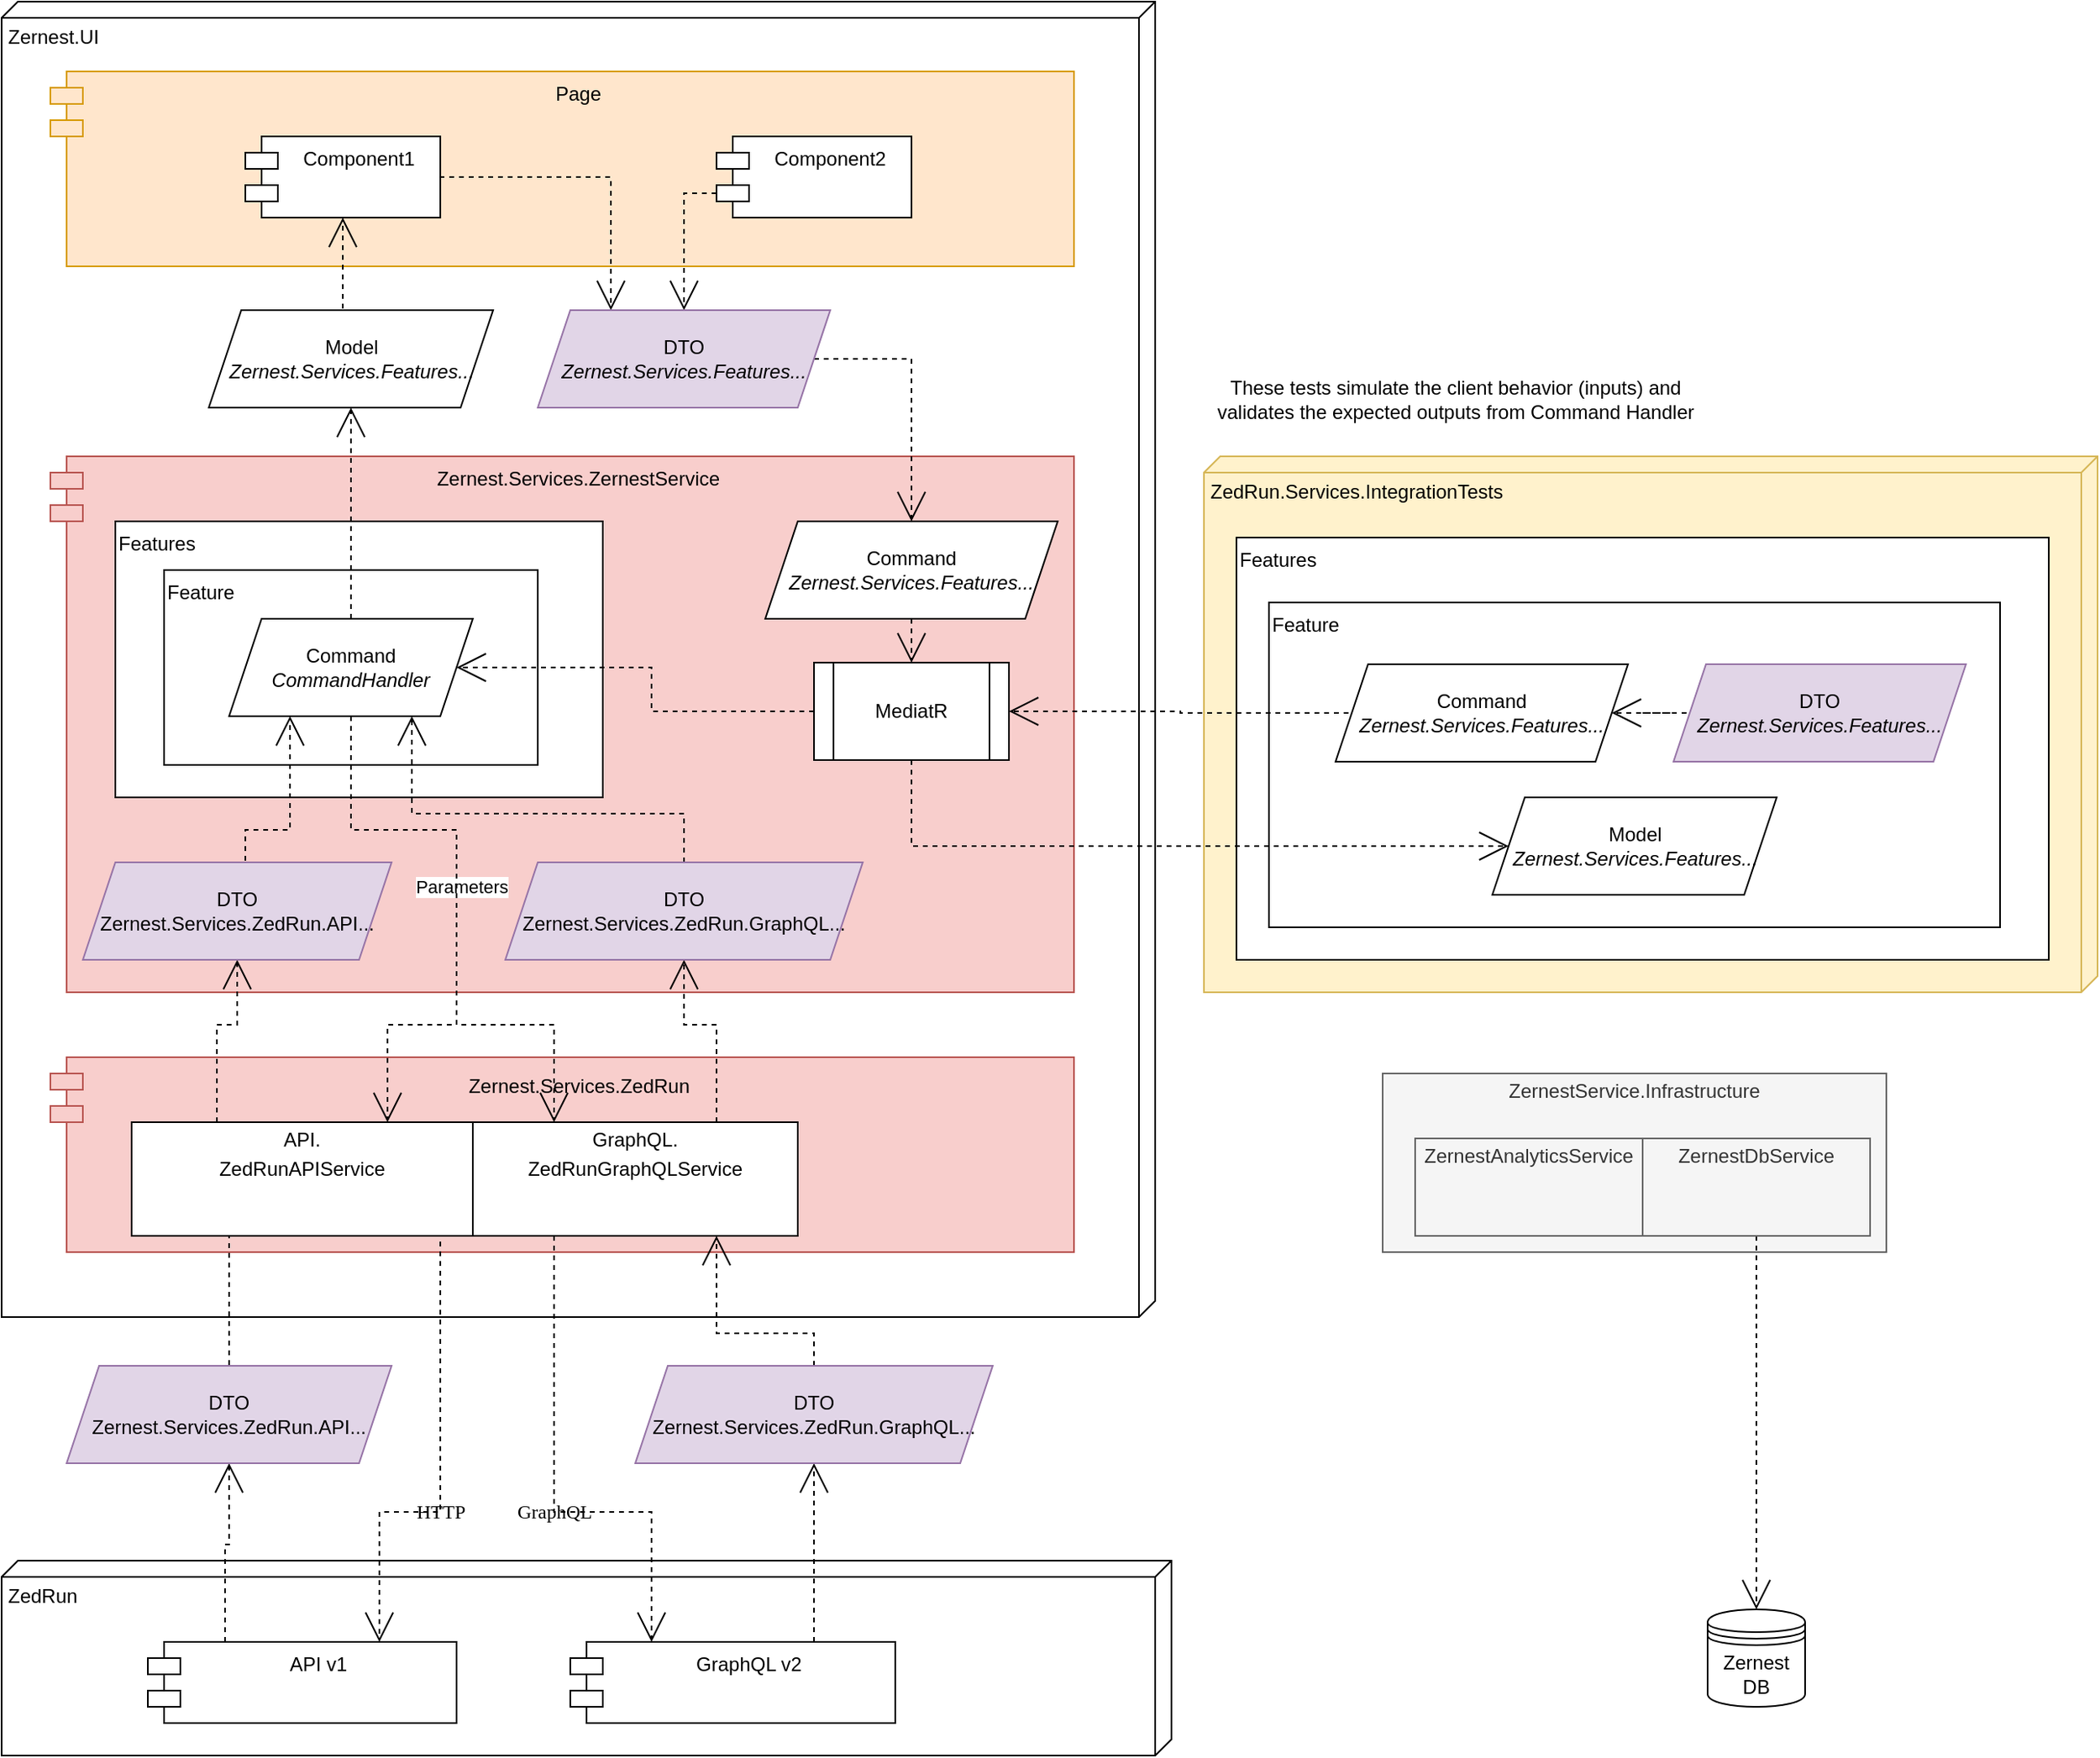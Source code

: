 <mxfile version="17.4.2" type="device"><diagram name="Page-1" id="5f0bae14-7c28-e335-631c-24af17079c00"><mxGraphModel dx="1574" dy="1236" grid="1" gridSize="10" guides="1" tooltips="1" connect="1" arrows="1" fold="1" page="1" pageScale="1" pageWidth="1100" pageHeight="850" background="none" math="0" shadow="0"><root><mxCell id="0"/><mxCell id="1" parent="0"/><mxCell id="P2ftvCXumuJaKRmrxvdM-1" value="Zernest.UI" style="verticalAlign=top;align=left;spacingTop=8;spacingLeft=2;spacingRight=12;shape=cube;size=10;direction=south;fontStyle=0;html=1;" parent="1" vertex="1"><mxGeometry x="50" y="100" width="710" height="810" as="geometry"/></mxCell><mxCell id="P2ftvCXumuJaKRmrxvdM-2" value="Zernest.Services.ZernestService" style="shape=module;align=left;spacingLeft=20;align=center;verticalAlign=top;fillColor=#f8cecc;strokeColor=#b85450;" parent="1" vertex="1"><mxGeometry x="80" y="380" width="630" height="330" as="geometry"/></mxCell><mxCell id="P2ftvCXumuJaKRmrxvdM-3" value="ZedRun" style="verticalAlign=top;align=left;spacingTop=8;spacingLeft=2;spacingRight=12;shape=cube;size=10;direction=south;fontStyle=0;html=1;" parent="1" vertex="1"><mxGeometry x="50" y="1060" width="720" height="120" as="geometry"/></mxCell><mxCell id="fzmtO7gS6RD8fnmlm0f9-24" style="edgeStyle=orthogonalEdgeStyle;rounded=0;orthogonalLoop=1;jettySize=auto;html=1;exitX=0.25;exitY=0;exitDx=0;exitDy=0;labelBackgroundColor=none;endArrow=open;fontSize=12;fontFamily=Verdana;startArrow=none;startFill=0;startSize=8;endFill=0;endSize=16;dashed=1;entryX=0.5;entryY=1;entryDx=0;entryDy=0;" parent="1" source="P2ftvCXumuJaKRmrxvdM-4" target="fzmtO7gS6RD8fnmlm0f9-25" edge="1"><mxGeometry relative="1" as="geometry"><mxPoint x="195" y="1010" as="targetPoint"/><Array as="points"><mxPoint x="188" y="1050"/><mxPoint x="190" y="1050"/></Array></mxGeometry></mxCell><mxCell id="P2ftvCXumuJaKRmrxvdM-4" value="API v1" style="shape=module;align=left;spacingLeft=20;align=center;verticalAlign=top;" parent="1" vertex="1"><mxGeometry x="140" y="1110" width="190" height="50" as="geometry"/></mxCell><mxCell id="fzmtO7gS6RD8fnmlm0f9-29" style="edgeStyle=orthogonalEdgeStyle;rounded=0;orthogonalLoop=1;jettySize=auto;html=1;exitX=0.75;exitY=0;exitDx=0;exitDy=0;entryX=0.5;entryY=1;entryDx=0;entryDy=0;labelBackgroundColor=none;endArrow=open;fontSize=12;fontFamily=Verdana;startArrow=none;startFill=0;startSize=8;endFill=0;endSize=16;dashed=1;" parent="1" source="P2ftvCXumuJaKRmrxvdM-5" target="fzmtO7gS6RD8fnmlm0f9-31" edge="1"><mxGeometry relative="1" as="geometry"><mxPoint x="560" y="1000" as="targetPoint"/><Array as="points"><mxPoint x="550" y="1040"/><mxPoint x="550" y="1040"/></Array></mxGeometry></mxCell><mxCell id="P2ftvCXumuJaKRmrxvdM-5" value="GraphQL v2" style="shape=module;align=left;spacingLeft=20;align=center;verticalAlign=top;" parent="1" vertex="1"><mxGeometry x="400" y="1110" width="200" height="50" as="geometry"/></mxCell><mxCell id="P2ftvCXumuJaKRmrxvdM-10" value="&lt;p style=&quot;margin: 0px ; margin-top: 4px ; text-align: center&quot;&gt;Zernest.Services.ZedRun&lt;/p&gt;" style="shape=module;align=left;spacingLeft=20;align=center;verticalAlign=top;fontFamily=Helvetica;fontSize=12;strokeColor=#b85450;fillColor=#f8cecc;html=1;" parent="1" vertex="1"><mxGeometry x="80" y="750" width="630" height="120" as="geometry"/></mxCell><mxCell id="fzmtO7gS6RD8fnmlm0f9-22" style="edgeStyle=orthogonalEdgeStyle;rounded=0;orthogonalLoop=1;jettySize=auto;html=1;exitX=0.25;exitY=0;exitDx=0;exitDy=0;labelBackgroundColor=none;endArrow=open;fontSize=12;fontFamily=Verdana;startArrow=none;startFill=0;startSize=8;endFill=0;endSize=16;dashed=1;" parent="1" source="P2ftvCXumuJaKRmrxvdM-6" target="fzmtO7gS6RD8fnmlm0f9-19" edge="1"><mxGeometry relative="1" as="geometry"><Array as="points"><mxPoint x="183" y="730"/><mxPoint x="195" y="730"/></Array></mxGeometry></mxCell><mxCell id="P2ftvCXumuJaKRmrxvdM-6" value="&lt;p style=&quot;margin: 0px ; margin-top: 4px ; text-align: center&quot;&gt;API.&lt;/p&gt;&lt;p style=&quot;margin: 0px ; margin-top: 4px ; text-align: center&quot;&gt;ZedRunAPIService&lt;/p&gt;" style="verticalAlign=top;align=left;overflow=fill;fontSize=12;fontFamily=Helvetica;html=1;" parent="1" vertex="1"><mxGeometry x="130" y="790" width="210" height="70" as="geometry"/></mxCell><mxCell id="fzmtO7gS6RD8fnmlm0f9-34" style="edgeStyle=orthogonalEdgeStyle;rounded=0;orthogonalLoop=1;jettySize=auto;html=1;exitX=0.75;exitY=0;exitDx=0;exitDy=0;labelBackgroundColor=none;endArrow=open;fontSize=12;fontFamily=Verdana;startArrow=none;startFill=0;startSize=8;endFill=0;endSize=16;dashed=1;" parent="1" source="P2ftvCXumuJaKRmrxvdM-7" target="fzmtO7gS6RD8fnmlm0f9-33" edge="1"><mxGeometry relative="1" as="geometry"><Array as="points"><mxPoint x="490" y="730"/><mxPoint x="470" y="730"/></Array></mxGeometry></mxCell><mxCell id="P2ftvCXumuJaKRmrxvdM-7" value="&lt;p style=&quot;margin: 0px ; margin-top: 4px ; text-align: center&quot;&gt;GraphQL.&lt;/p&gt;&lt;p style=&quot;margin: 0px ; margin-top: 4px ; text-align: center&quot;&gt;ZedRunGraphQLService&lt;br&gt;&lt;/p&gt;" style="verticalAlign=top;align=left;overflow=fill;fontSize=12;fontFamily=Helvetica;html=1;" parent="1" vertex="1"><mxGeometry x="340" y="790" width="200" height="70" as="geometry"/></mxCell><mxCell id="P2ftvCXumuJaKRmrxvdM-11" value="Zernest DB" style="shape=datastore;whiteSpace=wrap;html=1;" parent="1" vertex="1"><mxGeometry x="1100" y="1090" width="60" height="60" as="geometry"/></mxCell><mxCell id="P2ftvCXumuJaKRmrxvdM-12" value="&lt;p style=&quot;margin: 0px ; margin-top: 4px ; text-align: center&quot;&gt;ZernestService.Infrastructure&lt;/p&gt;" style="verticalAlign=top;align=left;overflow=fill;fontSize=12;fontFamily=Helvetica;html=1;fillColor=#f5f5f5;fontColor=#333333;strokeColor=#666666;" parent="1" vertex="1"><mxGeometry x="900" y="760" width="310" height="110" as="geometry"/></mxCell><mxCell id="P2ftvCXumuJaKRmrxvdM-15" style="edgeStyle=orthogonalEdgeStyle;rounded=0;orthogonalLoop=1;jettySize=auto;html=1;exitX=0.5;exitY=1;exitDx=0;exitDy=0;entryX=0.5;entryY=0;entryDx=0;entryDy=0;labelBackgroundColor=none;endArrow=open;fontSize=12;fontFamily=Verdana;startArrow=none;startFill=0;startSize=8;endFill=0;endSize=16;dashed=1;" parent="1" source="P2ftvCXumuJaKRmrxvdM-13" target="P2ftvCXumuJaKRmrxvdM-11" edge="1"><mxGeometry relative="1" as="geometry"/></mxCell><mxCell id="P2ftvCXumuJaKRmrxvdM-13" value="&lt;p style=&quot;margin: 0px ; margin-top: 4px ; text-align: center&quot;&gt;ZernestDbService&lt;/p&gt;" style="verticalAlign=top;align=left;overflow=fill;fontSize=12;fontFamily=Helvetica;html=1;fillColor=#f5f5f5;fontColor=#333333;strokeColor=#666666;" parent="1" vertex="1"><mxGeometry x="1060" y="800" width="140" height="60" as="geometry"/></mxCell><mxCell id="P2ftvCXumuJaKRmrxvdM-14" value="&lt;p style=&quot;margin: 0px ; margin-top: 4px ; text-align: center&quot;&gt;ZernestAnalyticsService&lt;/p&gt;" style="verticalAlign=top;align=left;overflow=fill;fontSize=12;fontFamily=Helvetica;html=1;fillColor=#f5f5f5;fontColor=#333333;strokeColor=#666666;" parent="1" vertex="1"><mxGeometry x="920" y="800" width="140" height="60" as="geometry"/></mxCell><mxCell id="P2ftvCXumuJaKRmrxvdM-21" value="" style="edgeStyle=orthogonalEdgeStyle;rounded=0;orthogonalLoop=1;jettySize=auto;html=1;exitX=0.25;exitY=1;exitDx=0;exitDy=0;labelBackgroundColor=none;endArrow=none;fontSize=12;fontFamily=Verdana;startArrow=none;startFill=0;startSize=8;endFill=0;endSize=16;dashed=1;entryX=0.5;entryY=0;entryDx=0;entryDy=0;" parent="1" source="P2ftvCXumuJaKRmrxvdM-6" target="fzmtO7gS6RD8fnmlm0f9-25" edge="1"><mxGeometry relative="1" as="geometry"><mxPoint x="320" y="860" as="sourcePoint"/><mxPoint x="150.059" y="960" as="targetPoint"/><Array as="points"><mxPoint x="190" y="860"/></Array></mxGeometry></mxCell><mxCell id="fzmtO7gS6RD8fnmlm0f9-1" value="Page" style="shape=module;align=center;spacingLeft=20;align=center;verticalAlign=top;fillColor=#ffe6cc;strokeColor=#d79b00;" parent="1" vertex="1"><mxGeometry x="80" y="143" width="630" height="120" as="geometry"/></mxCell><mxCell id="fzmtO7gS6RD8fnmlm0f9-4" style="edgeStyle=orthogonalEdgeStyle;rounded=0;orthogonalLoop=1;jettySize=auto;html=1;exitX=1;exitY=0.75;exitDx=0;exitDy=0;labelBackgroundColor=none;endArrow=open;fontSize=12;fontFamily=Verdana;startArrow=none;startFill=0;startSize=8;endFill=0;endSize=16;dashed=1;entryX=0.25;entryY=0;entryDx=0;entryDy=0;" parent="1" source="fzmtO7gS6RD8fnmlm0f9-2" target="fzmtO7gS6RD8fnmlm0f9-6" edge="1"><mxGeometry relative="1" as="geometry"><Array as="points"><mxPoint x="425" y="208"/></Array></mxGeometry></mxCell><mxCell id="fzmtO7gS6RD8fnmlm0f9-2" value="Component1" style="shape=module;align=left;spacingLeft=20;align=center;verticalAlign=top;" parent="1" vertex="1"><mxGeometry x="200" y="183" width="120" height="50" as="geometry"/></mxCell><mxCell id="fzmtO7gS6RD8fnmlm0f9-5" style="edgeStyle=orthogonalEdgeStyle;rounded=0;orthogonalLoop=1;jettySize=auto;html=1;exitX=1;exitY=0.5;exitDx=0;exitDy=0;labelBackgroundColor=none;endArrow=open;fontSize=12;fontFamily=Verdana;startArrow=none;startFill=0;startSize=8;endFill=0;endSize=16;dashed=1;" parent="1" source="fzmtO7gS6RD8fnmlm0f9-6" target="fzmtO7gS6RD8fnmlm0f9-8" edge="1"><mxGeometry relative="1" as="geometry"><mxPoint x="600" y="460" as="targetPoint"/><Array as="points"><mxPoint x="610" y="320"/></Array></mxGeometry></mxCell><mxCell id="fzmtO7gS6RD8fnmlm0f9-14" style="edgeStyle=orthogonalEdgeStyle;rounded=0;orthogonalLoop=1;jettySize=auto;html=1;exitX=0;exitY=0;exitDx=0;exitDy=35;entryX=0.5;entryY=0;entryDx=0;entryDy=0;labelBackgroundColor=none;endArrow=open;fontSize=12;fontFamily=Verdana;startArrow=none;startFill=0;startSize=8;endFill=0;endSize=16;dashed=1;exitPerimeter=0;" parent="1" source="fzmtO7gS6RD8fnmlm0f9-3" target="fzmtO7gS6RD8fnmlm0f9-6" edge="1"><mxGeometry relative="1" as="geometry"><mxPoint x="485" y="270" as="targetPoint"/><Array as="points"><mxPoint x="470" y="250"/><mxPoint x="470" y="250"/></Array></mxGeometry></mxCell><mxCell id="fzmtO7gS6RD8fnmlm0f9-3" value="Component2" style="shape=module;align=left;spacingLeft=20;align=center;verticalAlign=top;" parent="1" vertex="1"><mxGeometry x="490" y="183" width="120" height="50" as="geometry"/></mxCell><mxCell id="fzmtO7gS6RD8fnmlm0f9-6" value="DTO&lt;br&gt;&lt;i&gt;Zernest.Services.Features...&lt;/i&gt;" style="shape=parallelogram;perimeter=parallelogramPerimeter;whiteSpace=wrap;html=1;fixedSize=1;fillColor=#e1d5e7;strokeColor=#9673a6;" parent="1" vertex="1"><mxGeometry x="380" y="290" width="180" height="60" as="geometry"/></mxCell><mxCell id="fzmtO7gS6RD8fnmlm0f9-12" style="edgeStyle=orthogonalEdgeStyle;rounded=0;orthogonalLoop=1;jettySize=auto;html=1;exitX=0.5;exitY=1;exitDx=0;exitDy=0;entryX=0.5;entryY=0;entryDx=0;entryDy=0;labelBackgroundColor=none;endArrow=open;fontSize=12;fontFamily=Verdana;startArrow=none;startFill=0;startSize=8;endFill=0;endSize=16;dashed=1;" parent="1" source="fzmtO7gS6RD8fnmlm0f9-8" target="fzmtO7gS6RD8fnmlm0f9-11" edge="1"><mxGeometry relative="1" as="geometry"/></mxCell><mxCell id="fzmtO7gS6RD8fnmlm0f9-8" value="Command&lt;br&gt;&lt;i&gt;Zernest.Services.Features...&lt;/i&gt;" style="shape=parallelogram;perimeter=parallelogramPerimeter;whiteSpace=wrap;html=1;fixedSize=1;" parent="1" vertex="1"><mxGeometry x="520" y="420" width="180" height="60" as="geometry"/></mxCell><mxCell id="fzmtO7gS6RD8fnmlm0f9-11" value="MediatR" style="shape=process;whiteSpace=wrap;html=1;backgroundOutline=1;" parent="1" vertex="1"><mxGeometry x="550" y="507" width="120" height="60" as="geometry"/></mxCell><mxCell id="fzmtO7gS6RD8fnmlm0f9-13" value="Features" style="rounded=0;whiteSpace=wrap;html=1;verticalAlign=top;align=left;" parent="1" vertex="1"><mxGeometry x="120" y="420" width="300" height="170" as="geometry"/></mxCell><mxCell id="fzmtO7gS6RD8fnmlm0f9-15" value="Feature" style="rounded=0;whiteSpace=wrap;html=1;verticalAlign=top;align=left;" parent="1" vertex="1"><mxGeometry x="150" y="450" width="230" height="120" as="geometry"/></mxCell><mxCell id="fzmtO7gS6RD8fnmlm0f9-17" style="edgeStyle=orthogonalEdgeStyle;rounded=0;orthogonalLoop=1;jettySize=auto;html=1;exitX=0.5;exitY=1;exitDx=0;exitDy=0;entryX=0.75;entryY=0;entryDx=0;entryDy=0;labelBackgroundColor=none;endArrow=open;fontSize=12;fontFamily=Verdana;startArrow=none;startFill=0;startSize=8;endFill=0;endSize=16;dashed=1;" parent="1" source="fzmtO7gS6RD8fnmlm0f9-16" target="P2ftvCXumuJaKRmrxvdM-6" edge="1"><mxGeometry relative="1" as="geometry"><Array as="points"><mxPoint x="265" y="610"/><mxPoint x="330" y="610"/><mxPoint x="330" y="730"/><mxPoint x="288" y="730"/></Array></mxGeometry></mxCell><mxCell id="fzmtO7gS6RD8fnmlm0f9-23" value="Parameters" style="edgeLabel;html=1;align=center;verticalAlign=middle;resizable=0;points=[];" parent="fzmtO7gS6RD8fnmlm0f9-17" vertex="1" connectable="0"><mxGeometry x="-0.053" y="3" relative="1" as="geometry"><mxPoint as="offset"/></mxGeometry></mxCell><mxCell id="fzmtO7gS6RD8fnmlm0f9-27" style="edgeStyle=orthogonalEdgeStyle;rounded=0;orthogonalLoop=1;jettySize=auto;html=1;exitX=0.5;exitY=0;exitDx=0;exitDy=0;entryX=0.5;entryY=1;entryDx=0;entryDy=0;labelBackgroundColor=none;endArrow=open;fontSize=12;fontFamily=Verdana;startArrow=none;startFill=0;startSize=8;endFill=0;endSize=16;dashed=1;" parent="1" source="fzmtO7gS6RD8fnmlm0f9-16" target="fzmtO7gS6RD8fnmlm0f9-26" edge="1"><mxGeometry relative="1" as="geometry"><Array as="points"><mxPoint x="265" y="370"/><mxPoint x="265" y="370"/></Array></mxGeometry></mxCell><mxCell id="fzmtO7gS6RD8fnmlm0f9-16" value="Command&lt;br&gt;&lt;i&gt;CommandHandler&lt;/i&gt;" style="shape=parallelogram;perimeter=parallelogramPerimeter;whiteSpace=wrap;html=1;fixedSize=1;" parent="1" vertex="1"><mxGeometry x="190" y="480" width="150" height="60" as="geometry"/></mxCell><mxCell id="fzmtO7gS6RD8fnmlm0f9-18" style="edgeStyle=orthogonalEdgeStyle;rounded=0;orthogonalLoop=1;jettySize=auto;html=1;exitX=0;exitY=0.5;exitDx=0;exitDy=0;labelBackgroundColor=none;endArrow=open;fontSize=12;fontFamily=Verdana;startArrow=none;startFill=0;startSize=8;endFill=0;endSize=16;dashed=1;" parent="1" source="fzmtO7gS6RD8fnmlm0f9-11" target="fzmtO7gS6RD8fnmlm0f9-16" edge="1"><mxGeometry relative="1" as="geometry"/></mxCell><mxCell id="fzmtO7gS6RD8fnmlm0f9-20" style="edgeStyle=orthogonalEdgeStyle;rounded=0;orthogonalLoop=1;jettySize=auto;html=1;exitX=0.5;exitY=0;exitDx=0;exitDy=0;entryX=0.25;entryY=1;entryDx=0;entryDy=0;labelBackgroundColor=none;endArrow=open;fontSize=12;fontFamily=Verdana;startArrow=none;startFill=0;startSize=8;endFill=0;endSize=16;dashed=1;" parent="1" source="fzmtO7gS6RD8fnmlm0f9-19" target="fzmtO7gS6RD8fnmlm0f9-16" edge="1"><mxGeometry relative="1" as="geometry"><Array as="points"><mxPoint x="200" y="610"/><mxPoint x="228" y="610"/></Array></mxGeometry></mxCell><mxCell id="fzmtO7gS6RD8fnmlm0f9-19" value="DTO&lt;br&gt;Zernest.Services.ZedRun.API..." style="shape=parallelogram;perimeter=parallelogramPerimeter;whiteSpace=wrap;html=1;fixedSize=1;fillColor=#e1d5e7;strokeColor=#9673a6;" parent="1" vertex="1"><mxGeometry x="100" y="630" width="190" height="60" as="geometry"/></mxCell><mxCell id="fzmtO7gS6RD8fnmlm0f9-25" value="DTO&lt;br&gt;Zernest.Services.ZedRun.API..." style="shape=parallelogram;perimeter=parallelogramPerimeter;whiteSpace=wrap;html=1;fixedSize=1;fillColor=#e1d5e7;strokeColor=#9673a6;" parent="1" vertex="1"><mxGeometry x="90" y="940" width="200" height="60" as="geometry"/></mxCell><mxCell id="fzmtO7gS6RD8fnmlm0f9-28" style="edgeStyle=orthogonalEdgeStyle;rounded=0;orthogonalLoop=1;jettySize=auto;html=1;exitX=0.5;exitY=0;exitDx=0;exitDy=0;entryX=0.5;entryY=1;entryDx=0;entryDy=0;labelBackgroundColor=none;endArrow=open;fontSize=12;fontFamily=Verdana;startArrow=none;startFill=0;startSize=8;endFill=0;endSize=16;dashed=1;" parent="1" source="fzmtO7gS6RD8fnmlm0f9-26" target="fzmtO7gS6RD8fnmlm0f9-2" edge="1"><mxGeometry relative="1" as="geometry"><Array as="points"><mxPoint x="260" y="290"/></Array></mxGeometry></mxCell><mxCell id="fzmtO7gS6RD8fnmlm0f9-26" value="Model&lt;br&gt;&lt;i&gt;Zernest.Services.Features...&lt;/i&gt;" style="shape=parallelogram;perimeter=parallelogramPerimeter;whiteSpace=wrap;html=1;fixedSize=1;" parent="1" vertex="1"><mxGeometry x="177.5" y="290" width="175" height="60" as="geometry"/></mxCell><mxCell id="P2ftvCXumuJaKRmrxvdM-8" value="HTTP" style="edgeStyle=orthogonalEdgeStyle;rounded=0;orthogonalLoop=1;jettySize=auto;html=1;exitX=0.75;exitY=1;exitDx=0;exitDy=0;labelBackgroundColor=none;endArrow=open;fontSize=12;fontFamily=Verdana;startArrow=none;startFill=0;startSize=8;endFill=0;endSize=16;dashed=1;entryX=0.75;entryY=0;entryDx=0;entryDy=0;" parent="1" source="P2ftvCXumuJaKRmrxvdM-6" target="P2ftvCXumuJaKRmrxvdM-4" edge="1"><mxGeometry x="0.266" relative="1" as="geometry"><Array as="points"><mxPoint x="320" y="860"/><mxPoint x="320" y="1030"/><mxPoint x="283" y="1030"/></Array><mxPoint as="offset"/></mxGeometry></mxCell><mxCell id="P2ftvCXumuJaKRmrxvdM-9" value="GraphQL" style="edgeStyle=orthogonalEdgeStyle;rounded=0;orthogonalLoop=1;jettySize=auto;html=1;exitX=0.25;exitY=1;exitDx=0;exitDy=0;labelBackgroundColor=none;endArrow=open;fontSize=12;fontFamily=Verdana;startArrow=none;startFill=0;startSize=8;endFill=0;endSize=16;dashed=1;entryX=0.25;entryY=0;entryDx=0;entryDy=0;" parent="1" source="P2ftvCXumuJaKRmrxvdM-7" target="P2ftvCXumuJaKRmrxvdM-5" edge="1"><mxGeometry x="0.097" relative="1" as="geometry"><mxPoint x="480" y="1110" as="targetPoint"/><Array as="points"><mxPoint x="390" y="1030"/><mxPoint x="450" y="1030"/></Array><mxPoint as="offset"/></mxGeometry></mxCell><mxCell id="fzmtO7gS6RD8fnmlm0f9-32" style="edgeStyle=orthogonalEdgeStyle;rounded=0;orthogonalLoop=1;jettySize=auto;html=1;exitX=0.5;exitY=0;exitDx=0;exitDy=0;entryX=0.75;entryY=1;entryDx=0;entryDy=0;labelBackgroundColor=none;endArrow=open;fontSize=12;fontFamily=Verdana;startArrow=none;startFill=0;startSize=8;endFill=0;endSize=16;dashed=1;" parent="1" source="fzmtO7gS6RD8fnmlm0f9-31" target="P2ftvCXumuJaKRmrxvdM-7" edge="1"><mxGeometry relative="1" as="geometry"><Array as="points"><mxPoint x="550" y="920"/><mxPoint x="490" y="920"/></Array></mxGeometry></mxCell><mxCell id="fzmtO7gS6RD8fnmlm0f9-31" value="DTO&lt;br&gt;Zernest.Services.ZedRun.GraphQL..." style="shape=parallelogram;perimeter=parallelogramPerimeter;whiteSpace=wrap;html=1;fixedSize=1;fillColor=#e1d5e7;strokeColor=#9673a6;" parent="1" vertex="1"><mxGeometry x="440" y="940" width="220" height="60" as="geometry"/></mxCell><mxCell id="fzmtO7gS6RD8fnmlm0f9-35" style="edgeStyle=orthogonalEdgeStyle;rounded=0;orthogonalLoop=1;jettySize=auto;html=1;exitX=0.5;exitY=0;exitDx=0;exitDy=0;entryX=0.75;entryY=1;entryDx=0;entryDy=0;labelBackgroundColor=none;endArrow=open;fontSize=12;fontFamily=Verdana;startArrow=none;startFill=0;startSize=8;endFill=0;endSize=16;dashed=1;" parent="1" source="fzmtO7gS6RD8fnmlm0f9-33" target="fzmtO7gS6RD8fnmlm0f9-16" edge="1"><mxGeometry relative="1" as="geometry"><Array as="points"><mxPoint x="470" y="600"/><mxPoint x="303" y="600"/></Array></mxGeometry></mxCell><mxCell id="fzmtO7gS6RD8fnmlm0f9-33" value="DTO&lt;br&gt;Zernest.Services.ZedRun.GraphQL..." style="shape=parallelogram;perimeter=parallelogramPerimeter;whiteSpace=wrap;html=1;fixedSize=1;fillColor=#e1d5e7;strokeColor=#9673a6;" parent="1" vertex="1"><mxGeometry x="360" y="630" width="220" height="60" as="geometry"/></mxCell><mxCell id="fzmtO7gS6RD8fnmlm0f9-36" style="edgeStyle=orthogonalEdgeStyle;rounded=0;orthogonalLoop=1;jettySize=auto;html=1;exitX=0.5;exitY=1;exitDx=0;exitDy=0;entryX=0.25;entryY=0;entryDx=0;entryDy=0;labelBackgroundColor=none;endArrow=open;fontSize=12;fontFamily=Verdana;startArrow=none;startFill=0;startSize=8;endFill=0;endSize=16;dashed=1;" parent="1" source="fzmtO7gS6RD8fnmlm0f9-16" target="P2ftvCXumuJaKRmrxvdM-7" edge="1"><mxGeometry relative="1" as="geometry"><mxPoint x="275" y="550" as="sourcePoint"/><mxPoint x="297.5" y="800" as="targetPoint"/><Array as="points"><mxPoint x="265" y="610"/><mxPoint x="330" y="610"/><mxPoint x="330" y="730"/><mxPoint x="390" y="730"/></Array></mxGeometry></mxCell><mxCell id="74giAMNFxOaIuLfAGUWw-2" value="ZedRun.Services.IntegrationTests" style="verticalAlign=top;align=left;spacingTop=8;spacingLeft=2;spacingRight=12;shape=cube;size=10;direction=south;fontStyle=0;html=1;fillColor=#fff2cc;strokeColor=#d6b656;" vertex="1" parent="1"><mxGeometry x="790" y="380" width="550" height="330" as="geometry"/></mxCell><mxCell id="74giAMNFxOaIuLfAGUWw-3" value="Features" style="rounded=0;whiteSpace=wrap;html=1;verticalAlign=top;align=left;" vertex="1" parent="1"><mxGeometry x="810" y="430" width="500" height="260" as="geometry"/></mxCell><mxCell id="74giAMNFxOaIuLfAGUWw-4" value="Feature" style="rounded=0;whiteSpace=wrap;html=1;verticalAlign=top;align=left;" vertex="1" parent="1"><mxGeometry x="830" y="470" width="450" height="200" as="geometry"/></mxCell><mxCell id="74giAMNFxOaIuLfAGUWw-8" style="edgeStyle=orthogonalEdgeStyle;rounded=0;orthogonalLoop=1;jettySize=auto;html=1;exitX=1;exitY=0.5;exitDx=0;exitDy=0;entryX=1;entryY=0.5;entryDx=0;entryDy=0;labelBackgroundColor=none;endArrow=open;fontSize=12;fontFamily=Verdana;startArrow=none;startFill=0;startSize=8;endFill=0;endSize=16;dashed=1;" edge="1" parent="1" source="74giAMNFxOaIuLfAGUWw-6" target="74giAMNFxOaIuLfAGUWw-7"><mxGeometry relative="1" as="geometry"/></mxCell><mxCell id="74giAMNFxOaIuLfAGUWw-6" value="DTO&lt;br&gt;&lt;i&gt;Zernest.Services.Features...&lt;/i&gt;" style="shape=parallelogram;perimeter=parallelogramPerimeter;whiteSpace=wrap;html=1;fixedSize=1;fillColor=#e1d5e7;strokeColor=#9673a6;" vertex="1" parent="1"><mxGeometry x="1079" y="508" width="180" height="60" as="geometry"/></mxCell><mxCell id="74giAMNFxOaIuLfAGUWw-9" style="edgeStyle=orthogonalEdgeStyle;rounded=0;orthogonalLoop=1;jettySize=auto;html=1;exitX=1;exitY=0.5;exitDx=0;exitDy=0;entryX=1;entryY=0.5;entryDx=0;entryDy=0;labelBackgroundColor=none;endArrow=open;fontSize=12;fontFamily=Verdana;startArrow=none;startFill=0;startSize=8;endFill=0;endSize=16;dashed=1;" edge="1" parent="1" source="74giAMNFxOaIuLfAGUWw-7" target="fzmtO7gS6RD8fnmlm0f9-11"><mxGeometry relative="1" as="geometry"/></mxCell><mxCell id="74giAMNFxOaIuLfAGUWw-7" value="Command&lt;br&gt;&lt;i&gt;Zernest.Services.Features...&lt;/i&gt;" style="shape=parallelogram;perimeter=parallelogramPerimeter;whiteSpace=wrap;html=1;fixedSize=1;" vertex="1" parent="1"><mxGeometry x="871" y="508" width="180" height="60" as="geometry"/></mxCell><mxCell id="74giAMNFxOaIuLfAGUWw-10" value="Model&lt;br&gt;&lt;i&gt;Zernest.Services.Features...&lt;/i&gt;" style="shape=parallelogram;perimeter=parallelogramPerimeter;whiteSpace=wrap;html=1;fixedSize=1;" vertex="1" parent="1"><mxGeometry x="967.5" y="590" width="175" height="60" as="geometry"/></mxCell><mxCell id="74giAMNFxOaIuLfAGUWw-11" style="edgeStyle=orthogonalEdgeStyle;rounded=0;orthogonalLoop=1;jettySize=auto;html=1;exitX=0.5;exitY=1;exitDx=0;exitDy=0;entryX=0;entryY=0.5;entryDx=0;entryDy=0;labelBackgroundColor=none;endArrow=open;fontSize=12;fontFamily=Verdana;startArrow=none;startFill=0;startSize=8;endFill=0;endSize=16;dashed=1;" edge="1" parent="1" source="fzmtO7gS6RD8fnmlm0f9-11" target="74giAMNFxOaIuLfAGUWw-10"><mxGeometry relative="1" as="geometry"><Array as="points"><mxPoint x="610" y="620"/></Array></mxGeometry></mxCell><mxCell id="74giAMNFxOaIuLfAGUWw-13" value="These tests simulate the client behavior (inputs) and validates the expected outputs from Command Handler" style="text;html=1;strokeColor=none;fillColor=none;align=center;verticalAlign=middle;whiteSpace=wrap;rounded=0;" vertex="1" parent="1"><mxGeometry x="790" y="330" width="310" height="30" as="geometry"/></mxCell></root></mxGraphModel></diagram></mxfile>